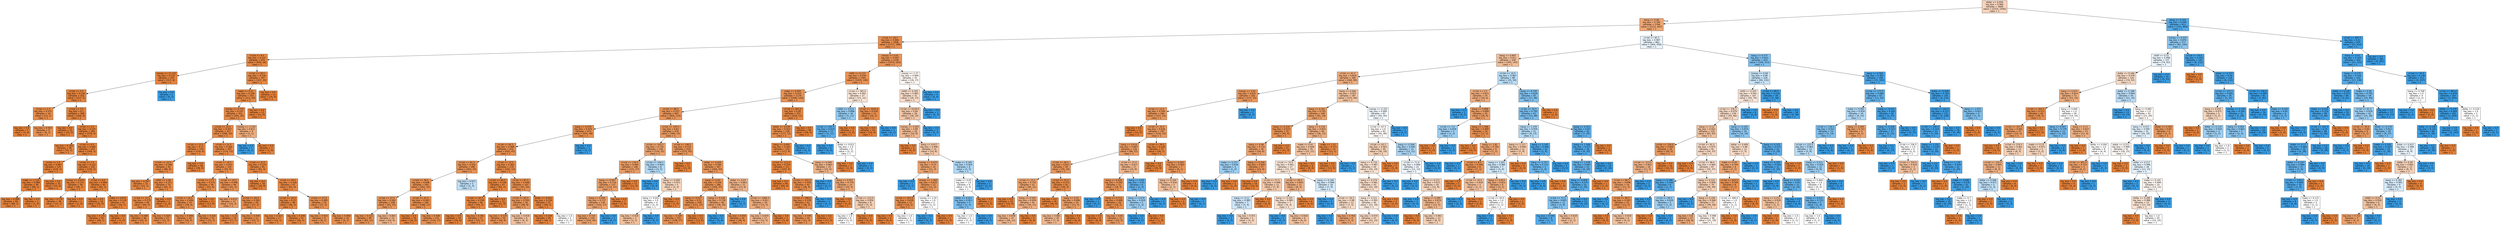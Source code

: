 digraph Tree {
node [shape=box, style="filled", color="black", fontname="helvetica"] ;
edge [fontname="helvetica"] ;
0 [label="dollar <= 0.056\nlog_loss = 0.968\nsamples = 3680\nvalue = [2224, 1456]\nclass = 1", fillcolor="#f6d3bb"] ;
1 [label="bang <= 0.08\nlog_loss = 0.784\nsamples = 2768\nvalue = [2121, 647]\nclass = 1", fillcolor="#eda775"] ;
0 -> 1 [labeldistance=2.5, labelangle=45, headlabel="True"] ;
2 [label="crl.tot <= 29.5\nlog_loss = 0.466\nsamples = 1906\nvalue = [1717, 189]\nclass = 1", fillcolor="#e88f4f"] ;
1 -> 2 ;
3 [label="crl.tot <= 9.5\nlog_loss = 0.237\nsamples = 670\nvalue = [644, 26]\nclass = 1", fillcolor="#e68641"] ;
2 -> 3 ;
4 [label="money <= 11.125\nlog_loss = 0.133\nsamples = 323\nvalue = [317, 6]\nclass = 1", fillcolor="#e5833d"] ;
3 -> 4 ;
5 [label="crl.tot <= 2.5\nlog_loss = 0.116\nsamples = 322\nvalue = [317, 5]\nclass = 1", fillcolor="#e5833c"] ;
4 -> 5 ;
6 [label="crl.tot <= 1.5\nlog_loss = 0.371\nsamples = 14\nvalue = [13, 1]\nclass = 1", fillcolor="#e78b48"] ;
5 -> 6 ;
7 [label="log_loss = 0.0\nsamples = 5\nvalue = [5, 0]\nclass = 1", fillcolor="#e58139"] ;
6 -> 7 ;
8 [label="log_loss = 0.503\nsamples = 9\nvalue = [8, 1]\nclass = 1", fillcolor="#e89152"] ;
6 -> 8 ;
9 [label="crl.tot <= 3.5\nlog_loss = 0.1\nsamples = 308\nvalue = [304, 4]\nclass = 1", fillcolor="#e5833c"] ;
5 -> 9 ;
10 [label="log_loss = 0.0\nsamples = 25\nvalue = [25, 0]\nclass = 1", fillcolor="#e58139"] ;
9 -> 10 ;
11 [label="crl.tot <= 4.5\nlog_loss = 0.107\nsamples = 283\nvalue = [279, 4]\nclass = 1", fillcolor="#e5833c"] ;
9 -> 11 ;
12 [label="log_loss = 0.183\nsamples = 36\nvalue = [35, 1]\nclass = 1", fillcolor="#e6853f"] ;
11 -> 12 ;
13 [label="crl.tot <= 6.5\nlog_loss = 0.095\nsamples = 247\nvalue = [244, 3]\nclass = 1", fillcolor="#e5833b"] ;
11 -> 13 ;
14 [label="crl.tot <= 5.5\nlog_loss = 0.067\nsamples = 125\nvalue = [124, 1]\nclass = 1", fillcolor="#e5823b"] ;
13 -> 14 ;
15 [label="make <= 1.135\nlog_loss = 0.088\nsamples = 90\nvalue = [89, 1]\nclass = 1", fillcolor="#e5823b"] ;
14 -> 15 ;
16 [label="log_loss = 0.089\nsamples = 89\nvalue = [88, 1]\nclass = 1", fillcolor="#e5823b"] ;
15 -> 16 ;
17 [label="log_loss = 0.0\nsamples = 1\nvalue = [1, 0]\nclass = 1", fillcolor="#e58139"] ;
15 -> 17 ;
18 [label="log_loss = 0.0\nsamples = 35\nvalue = [35, 0]\nclass = 1", fillcolor="#e58139"] ;
14 -> 18 ;
19 [label="crl.tot <= 7.5\nlog_loss = 0.121\nsamples = 122\nvalue = [120, 2]\nclass = 1", fillcolor="#e5833c"] ;
13 -> 19 ;
20 [label="money <= 4.875\nlog_loss = 0.172\nsamples = 39\nvalue = [38, 1]\nclass = 1", fillcolor="#e6843e"] ;
19 -> 20 ;
21 [label="log_loss = 0.176\nsamples = 38\nvalue = [37, 1]\nclass = 1", fillcolor="#e6843e"] ;
20 -> 21 ;
22 [label="log_loss = 0.0\nsamples = 1\nvalue = [1, 0]\nclass = 1", fillcolor="#e58139"] ;
20 -> 22 ;
23 [label="crl.tot <= 8.5\nlog_loss = 0.094\nsamples = 83\nvalue = [82, 1]\nclass = 1", fillcolor="#e5833b"] ;
19 -> 23 ;
24 [label="log_loss = 0.0\nsamples = 32\nvalue = [32, 0]\nclass = 1", fillcolor="#e58139"] ;
23 -> 24 ;
25 [label="make <= 0.875\nlog_loss = 0.139\nsamples = 51\nvalue = [50, 1]\nclass = 1", fillcolor="#e6843d"] ;
23 -> 25 ;
26 [label="log_loss = 0.141\nsamples = 50\nvalue = [49, 1]\nclass = 1", fillcolor="#e6843d"] ;
25 -> 26 ;
27 [label="log_loss = 0.0\nsamples = 1\nvalue = [1, 0]\nclass = 1", fillcolor="#e58139"] ;
25 -> 27 ;
28 [label="log_loss = 0.0\nsamples = 1\nvalue = [0, 1]\nclass = 1", fillcolor="#399de5"] ;
4 -> 28 ;
29 [label="crl.tot <= 28.5\nlog_loss = 0.318\nsamples = 347\nvalue = [327, 20]\nclass = 1", fillcolor="#e78945"] ;
3 -> 29 ;
30 [label="make <= 0.21\nlog_loss = 0.328\nsamples = 333\nvalue = [313, 20]\nclass = 1", fillcolor="#e78946"] ;
29 -> 30 ;
31 [label="money <= 0.735\nlog_loss = 0.337\nsamples = 321\nvalue = [301, 20]\nclass = 1", fillcolor="#e78946"] ;
30 -> 31 ;
32 [label="crl.tot <= 15.5\nlog_loss = 0.327\nsamples = 317\nvalue = [298, 19]\nclass = 1", fillcolor="#e78946"] ;
31 -> 32 ;
33 [label="crl.tot <= 13.5\nlog_loss = 0.27\nsamples = 130\nvalue = [124, 6]\nclass = 1", fillcolor="#e68743"] ;
32 -> 33 ;
34 [label="crl.tot <= 10.5\nlog_loss = 0.348\nsamples = 92\nvalue = [86, 6]\nclass = 1", fillcolor="#e78a47"] ;
33 -> 34 ;
35 [label="log_loss = 0.267\nsamples = 22\nvalue = [21, 1]\nclass = 1", fillcolor="#e68742"] ;
34 -> 35 ;
36 [label="n000 <= 1.06\nlog_loss = 0.371\nsamples = 70\nvalue = [65, 5]\nclass = 1", fillcolor="#e78b48"] ;
34 -> 36 ;
37 [label="crl.tot <= 12.5\nlog_loss = 0.375\nsamples = 69\nvalue = [64, 5]\nclass = 1", fillcolor="#e78b48"] ;
36 -> 37 ;
38 [label="log_loss = 0.348\nsamples = 46\nvalue = [43, 3]\nclass = 1", fillcolor="#e78a47"] ;
37 -> 38 ;
39 [label="log_loss = 0.426\nsamples = 23\nvalue = [21, 2]\nclass = 1", fillcolor="#e78d4c"] ;
37 -> 39 ;
40 [label="log_loss = 0.0\nsamples = 1\nvalue = [1, 0]\nclass = 1", fillcolor="#e58139"] ;
36 -> 40 ;
41 [label="log_loss = 0.0\nsamples = 38\nvalue = [38, 0]\nclass = 1", fillcolor="#e58139"] ;
33 -> 41 ;
42 [label="crl.tot <= 21.5\nlog_loss = 0.364\nsamples = 187\nvalue = [174, 13]\nclass = 1", fillcolor="#e78a48"] ;
32 -> 42 ;
43 [label="crl.tot <= 18.5\nlog_loss = 0.431\nsamples = 102\nvalue = [93, 9]\nclass = 1", fillcolor="#e88d4c"] ;
42 -> 43 ;
44 [label="crl.tot <= 17.5\nlog_loss = 0.371\nsamples = 56\nvalue = [52, 4]\nclass = 1", fillcolor="#e78b48"] ;
43 -> 44 ;
45 [label="crl.tot <= 16.5\nlog_loss = 0.446\nsamples = 43\nvalue = [39, 4]\nclass = 1", fillcolor="#e88e4d"] ;
44 -> 45 ;
46 [label="log_loss = 0.469\nsamples = 20\nvalue = [18, 2]\nclass = 1", fillcolor="#e88f4f"] ;
45 -> 46 ;
47 [label="log_loss = 0.426\nsamples = 23\nvalue = [21, 2]\nclass = 1", fillcolor="#e78d4c"] ;
45 -> 47 ;
48 [label="log_loss = 0.0\nsamples = 13\nvalue = [13, 0]\nclass = 1", fillcolor="#e58139"] ;
44 -> 48 ;
49 [label="crl.tot <= 19.5\nlog_loss = 0.496\nsamples = 46\nvalue = [41, 5]\nclass = 1", fillcolor="#e89051"] ;
43 -> 49 ;
50 [label="log_loss = 0.672\nsamples = 17\nvalue = [14, 3]\nclass = 1", fillcolor="#eb9c63"] ;
49 -> 50 ;
51 [label="crl.tot <= 20.5\nlog_loss = 0.362\nsamples = 29\nvalue = [27, 2]\nclass = 1", fillcolor="#e78a48"] ;
49 -> 51 ;
52 [label="log_loss = 0.31\nsamples = 18\nvalue = [17, 1]\nclass = 1", fillcolor="#e78845"] ;
51 -> 52 ;
53 [label="log_loss = 0.439\nsamples = 11\nvalue = [10, 1]\nclass = 1", fillcolor="#e88e4d"] ;
51 -> 53 ;
54 [label="crl.tot <= 23.5\nlog_loss = 0.274\nsamples = 85\nvalue = [81, 4]\nclass = 1", fillcolor="#e68743"] ;
42 -> 54 ;
55 [label="log_loss = 0.0\nsamples = 18\nvalue = [18, 0]\nclass = 1", fillcolor="#e58139"] ;
54 -> 55 ;
56 [label="crl.tot <= 26.5\nlog_loss = 0.326\nsamples = 67\nvalue = [63, 4]\nclass = 1", fillcolor="#e78946"] ;
54 -> 56 ;
57 [label="crl.tot <= 24.5\nlog_loss = 0.25\nsamples = 48\nvalue = [46, 2]\nclass = 1", fillcolor="#e68642"] ;
56 -> 57 ;
58 [label="log_loss = 0.323\nsamples = 17\nvalue = [16, 1]\nclass = 1", fillcolor="#e78945"] ;
57 -> 58 ;
59 [label="log_loss = 0.206\nsamples = 31\nvalue = [30, 1]\nclass = 1", fillcolor="#e68540"] ;
57 -> 59 ;
60 [label="crl.tot <= 27.5\nlog_loss = 0.485\nsamples = 19\nvalue = [17, 2]\nclass = 1", fillcolor="#e89050"] ;
56 -> 60 ;
61 [label="log_loss = 0.503\nsamples = 9\nvalue = [8, 1]\nclass = 1", fillcolor="#e89152"] ;
60 -> 61 ;
62 [label="log_loss = 0.469\nsamples = 10\nvalue = [9, 1]\nclass = 1", fillcolor="#e88f4f"] ;
60 -> 62 ;
63 [label="money <= 1.535\nlog_loss = 0.811\nsamples = 4\nvalue = [3, 1]\nclass = 1", fillcolor="#eeab7b"] ;
31 -> 63 ;
64 [label="log_loss = 0.0\nsamples = 1\nvalue = [0, 1]\nclass = 1", fillcolor="#399de5"] ;
63 -> 64 ;
65 [label="log_loss = 0.0\nsamples = 3\nvalue = [3, 0]\nclass = 1", fillcolor="#e58139"] ;
63 -> 65 ;
66 [label="log_loss = 0.0\nsamples = 12\nvalue = [12, 0]\nclass = 1", fillcolor="#e58139"] ;
30 -> 66 ;
67 [label="log_loss = 0.0\nsamples = 14\nvalue = [14, 0]\nclass = 1", fillcolor="#e58139"] ;
29 -> 67 ;
68 [label="money <= 0.01\nlog_loss = 0.563\nsamples = 1236\nvalue = [1073, 163]\nclass = 1", fillcolor="#e99457"] ;
2 -> 68 ;
69 [label="n000 <= 0.115\nlog_loss = 0.534\nsamples = 1201\nvalue = [1055, 146]\nclass = 1", fillcolor="#e99254"] ;
68 -> 69 ;
70 [label="make <= 0.005\nlog_loss = 0.512\nsamples = 1174\nvalue = [1040, 134]\nclass = 1", fillcolor="#e89153"] ;
69 -> 70 ;
71 [label="crl.tot <= 98.5\nlog_loss = 0.557\nsamples = 947\nvalue = [824, 123]\nclass = 1", fillcolor="#e99457"] ;
70 -> 71 ;
72 [label="bang <= 0.076\nlog_loss = 0.474\nsamples = 473\nvalue = [425, 48]\nclass = 1", fillcolor="#e88f4f"] ;
71 -> 72 ;
73 [label="crl.tot <= 62.5\nlog_loss = 0.468\nsamples = 472\nvalue = [425, 47]\nclass = 1", fillcolor="#e88f4f"] ;
72 -> 73 ;
74 [label="crl.tot <= 61.5\nlog_loss = 0.522\nsamples = 298\nvalue = [263, 35]\nclass = 1", fillcolor="#e89253"] ;
73 -> 74 ;
75 [label="crl.tot <= 38.5\nlog_loss = 0.498\nsamples = 293\nvalue = [261, 32]\nclass = 1", fillcolor="#e89051"] ;
74 -> 75 ;
76 [label="crl.tot <= 37.5\nlog_loss = 0.581\nsamples = 108\nvalue = [93, 15]\nclass = 1", fillcolor="#e99559"] ;
75 -> 76 ;
77 [label="log_loss = 0.521\nsamples = 94\nvalue = [83, 11]\nclass = 1", fillcolor="#e89253"] ;
76 -> 77 ;
78 [label="log_loss = 0.863\nsamples = 14\nvalue = [10, 4]\nclass = 1", fillcolor="#efb388"] ;
76 -> 78 ;
79 [label="crl.tot <= 41.5\nlog_loss = 0.443\nsamples = 185\nvalue = [168, 17]\nclass = 1", fillcolor="#e88e4d"] ;
75 -> 79 ;
80 [label="log_loss = 0.0\nsamples = 34\nvalue = [34, 0]\nclass = 1", fillcolor="#e58139"] ;
79 -> 80 ;
81 [label="log_loss = 0.508\nsamples = 151\nvalue = [134, 17]\nclass = 1", fillcolor="#e89152"] ;
79 -> 81 ;
82 [label="log_loss = 0.971\nsamples = 5\nvalue = [2, 3]\nclass = 1", fillcolor="#bddef6"] ;
74 -> 82 ;
83 [label="crl.tot <= 73.5\nlog_loss = 0.362\nsamples = 174\nvalue = [162, 12]\nclass = 1", fillcolor="#e78a48"] ;
73 -> 83 ;
84 [label="crl.tot <= 69.5\nlog_loss = 0.194\nsamples = 67\nvalue = [65, 2]\nclass = 1", fillcolor="#e6853f"] ;
83 -> 84 ;
85 [label="crl.tot <= 65.5\nlog_loss = 0.258\nsamples = 46\nvalue = [44, 2]\nclass = 1", fillcolor="#e68742"] ;
84 -> 85 ;
86 [label="log_loss = 0.0\nsamples = 19\nvalue = [19, 0]\nclass = 1", fillcolor="#e58139"] ;
85 -> 86 ;
87 [label="log_loss = 0.381\nsamples = 27\nvalue = [25, 2]\nclass = 1", fillcolor="#e78b49"] ;
85 -> 87 ;
88 [label="log_loss = 0.0\nsamples = 21\nvalue = [21, 0]\nclass = 1", fillcolor="#e58139"] ;
84 -> 88 ;
89 [label="crl.tot <= 87.5\nlog_loss = 0.448\nsamples = 107\nvalue = [97, 10]\nclass = 1", fillcolor="#e88e4d"] ;
83 -> 89 ;
90 [label="crl.tot <= 85.5\nlog_loss = 0.592\nsamples = 56\nvalue = [48, 8]\nclass = 1", fillcolor="#e9965a"] ;
89 -> 90 ;
91 [label="log_loss = 0.529\nsamples = 50\nvalue = [44, 6]\nclass = 1", fillcolor="#e99254"] ;
90 -> 91 ;
92 [label="log_loss = 0.918\nsamples = 6\nvalue = [4, 2]\nclass = 1", fillcolor="#f2c09c"] ;
90 -> 92 ;
93 [label="dollar <= 0.043\nlog_loss = 0.239\nsamples = 51\nvalue = [49, 2]\nclass = 1", fillcolor="#e68641"] ;
89 -> 93 ;
94 [label="log_loss = 0.144\nsamples = 49\nvalue = [48, 1]\nclass = 1", fillcolor="#e6843d"] ;
93 -> 94 ;
95 [label="log_loss = 1.0\nsamples = 2\nvalue = [1, 1]\nclass = 1", fillcolor="#ffffff"] ;
93 -> 95 ;
96 [label="log_loss = 0.0\nsamples = 1\nvalue = [0, 1]\nclass = 1", fillcolor="#399de5"] ;
72 -> 96 ;
97 [label="crl.tot <= 145.5\nlog_loss = 0.63\nsamples = 474\nvalue = [399, 75]\nclass = 1", fillcolor="#ea995e"] ;
71 -> 97 ;
98 [label="crl.tot <= 143.5\nlog_loss = 0.732\nsamples = 156\nvalue = [124, 32]\nclass = 1", fillcolor="#eca26c"] ;
97 -> 98 ;
99 [label="crl.tot <= 139.5\nlog_loss = 0.685\nsamples = 148\nvalue = [121, 27]\nclass = 1", fillcolor="#eb9d65"] ;
98 -> 99 ;
100 [label="bang <= 0.047\nlog_loss = 0.716\nsamples = 137\nvalue = [110, 27]\nclass = 1", fillcolor="#eba06a"] ;
99 -> 100 ;
101 [label="bang <= 0.046\nlog_loss = 0.737\nsamples = 130\nvalue = [103, 27]\nclass = 1", fillcolor="#eca26d"] ;
100 -> 101 ;
102 [label="log_loss = 0.725\nsamples = 129\nvalue = [103, 26]\nclass = 1", fillcolor="#eca16b"] ;
101 -> 102 ;
103 [label="log_loss = 0.0\nsamples = 1\nvalue = [0, 1]\nclass = 1", fillcolor="#399de5"] ;
101 -> 103 ;
104 [label="log_loss = 0.0\nsamples = 7\nvalue = [7, 0]\nclass = 1", fillcolor="#e58139"] ;
100 -> 104 ;
105 [label="log_loss = 0.0\nsamples = 11\nvalue = [11, 0]\nclass = 1", fillcolor="#e58139"] ;
99 -> 105 ;
106 [label="crl.tot <= 144.5\nlog_loss = 0.954\nsamples = 8\nvalue = [3, 5]\nclass = 1", fillcolor="#b0d8f5"] ;
98 -> 106 ;
107 [label="log_loss = 0.0\nsamples = 3\nvalue = [0, 3]\nclass = 1", fillcolor="#399de5"] ;
106 -> 107 ;
108 [label="bang <= 0.049\nlog_loss = 0.971\nsamples = 5\nvalue = [3, 2]\nclass = 1", fillcolor="#f6d5bd"] ;
106 -> 108 ;
109 [label="bang <= 0.022\nlog_loss = 1.0\nsamples = 4\nvalue = [2, 2]\nclass = 1", fillcolor="#ffffff"] ;
108 -> 109 ;
110 [label="log_loss = 0.918\nsamples = 3\nvalue = [2, 1]\nclass = 1", fillcolor="#f2c09c"] ;
109 -> 110 ;
111 [label="log_loss = 0.0\nsamples = 1\nvalue = [0, 1]\nclass = 1", fillcolor="#399de5"] ;
109 -> 111 ;
112 [label="log_loss = 0.0\nsamples = 1\nvalue = [1, 0]\nclass = 1", fillcolor="#e58139"] ;
108 -> 112 ;
113 [label="crl.tot <= 149.5\nlog_loss = 0.572\nsamples = 318\nvalue = [275, 43]\nclass = 1", fillcolor="#e99558"] ;
97 -> 113 ;
114 [label="log_loss = 0.0\nsamples = 11\nvalue = [11, 0]\nclass = 1", fillcolor="#e58139"] ;
113 -> 114 ;
115 [label="dollar <= 0.028\nlog_loss = 0.584\nsamples = 307\nvalue = [264, 43]\nclass = 1", fillcolor="#e99659"] ;
113 -> 115 ;
116 [label="bang <= 0.03\nlog_loss = 0.556\nsamples = 286\nvalue = [249, 37]\nclass = 1", fillcolor="#e99456"] ;
115 -> 116 ;
117 [label="bang <= 0.017\nlog_loss = 0.51\nsamples = 238\nvalue = [211, 27]\nclass = 1", fillcolor="#e89152"] ;
116 -> 117 ;
118 [label="log_loss = 0.529\nsamples = 225\nvalue = [198, 27]\nclass = 1", fillcolor="#e99254"] ;
117 -> 118 ;
119 [label="log_loss = 0.0\nsamples = 13\nvalue = [13, 0]\nclass = 1", fillcolor="#e58139"] ;
117 -> 119 ;
120 [label="bang <= 0.038\nlog_loss = 0.738\nsamples = 48\nvalue = [38, 10]\nclass = 1", fillcolor="#eca26d"] ;
116 -> 120 ;
121 [label="log_loss = 0.0\nsamples = 6\nvalue = [0, 6]\nclass = 1", fillcolor="#399de5"] ;
120 -> 121 ;
122 [label="log_loss = 0.454\nsamples = 42\nvalue = [38, 4]\nclass = 1", fillcolor="#e88e4e"] ;
120 -> 122 ;
123 [label="dollar <= 0.03\nlog_loss = 0.863\nsamples = 21\nvalue = [15, 6]\nclass = 1", fillcolor="#efb388"] ;
115 -> 123 ;
124 [label="log_loss = 0.0\nsamples = 1\nvalue = [0, 1]\nclass = 1", fillcolor="#399de5"] ;
123 -> 124 ;
125 [label="crl.tot <= 1066.5\nlog_loss = 0.811\nsamples = 20\nvalue = [15, 5]\nclass = 1", fillcolor="#eeab7b"] ;
123 -> 125 ;
126 [label="log_loss = 0.874\nsamples = 17\nvalue = [12, 5]\nclass = 1", fillcolor="#f0b58b"] ;
125 -> 126 ;
127 [label="log_loss = 0.0\nsamples = 3\nvalue = [3, 0]\nclass = 1", fillcolor="#e58139"] ;
125 -> 127 ;
128 [label="crl.tot <= 261.0\nlog_loss = 0.28\nsamples = 227\nvalue = [216, 11]\nclass = 1", fillcolor="#e68743"] ;
70 -> 128 ;
129 [label="dollar <= 0.039\nlog_loss = 0.423\nsamples = 128\nvalue = [117, 11]\nclass = 1", fillcolor="#e78d4c"] ;
128 -> 129 ;
130 [label="bang <= 0.045\nlog_loss = 0.343\nsamples = 125\nvalue = [117, 8]\nclass = 1", fillcolor="#e78a47"] ;
129 -> 130 ;
131 [label="crl.tot <= 112.5\nlog_loss = 0.224\nsamples = 111\nvalue = [107, 4]\nclass = 1", fillcolor="#e68640"] ;
130 -> 131 ;
132 [label="log_loss = 0.0\nsamples = 69\nvalue = [69, 0]\nclass = 1", fillcolor="#e58139"] ;
131 -> 132 ;
133 [label="crl.tot <= 252.5\nlog_loss = 0.454\nsamples = 42\nvalue = [38, 4]\nclass = 1", fillcolor="#e88e4e"] ;
131 -> 133 ;
134 [label="crl.tot <= 188.0\nlog_loss = 0.378\nsamples = 41\nvalue = [38, 3]\nclass = 1", fillcolor="#e78b49"] ;
133 -> 134 ;
135 [label="log_loss = 0.544\nsamples = 24\nvalue = [21, 3]\nclass = 1", fillcolor="#e99355"] ;
134 -> 135 ;
136 [label="log_loss = 0.0\nsamples = 17\nvalue = [17, 0]\nclass = 1", fillcolor="#e58139"] ;
134 -> 136 ;
137 [label="log_loss = 0.0\nsamples = 1\nvalue = [0, 1]\nclass = 1", fillcolor="#399de5"] ;
133 -> 137 ;
138 [label="bang <= 0.046\nlog_loss = 0.863\nsamples = 14\nvalue = [10, 4]\nclass = 1", fillcolor="#efb388"] ;
130 -> 138 ;
139 [label="log_loss = 0.0\nsamples = 1\nvalue = [0, 1]\nclass = 1", fillcolor="#399de5"] ;
138 -> 139 ;
140 [label="bang <= 0.057\nlog_loss = 0.779\nsamples = 13\nvalue = [10, 3]\nclass = 1", fillcolor="#eda774"] ;
138 -> 140 ;
141 [label="log_loss = 0.0\nsamples = 5\nvalue = [5, 0]\nclass = 1", fillcolor="#e58139"] ;
140 -> 141 ;
142 [label="crl.tot <= 113.0\nlog_loss = 0.954\nsamples = 8\nvalue = [5, 3]\nclass = 1", fillcolor="#f5cdb0"] ;
140 -> 142 ;
143 [label="log_loss = 1.0\nsamples = 6\nvalue = [3, 3]\nclass = 1", fillcolor="#ffffff"] ;
142 -> 143 ;
144 [label="log_loss = 0.0\nsamples = 2\nvalue = [2, 0]\nclass = 1", fillcolor="#e58139"] ;
142 -> 144 ;
145 [label="log_loss = 0.0\nsamples = 3\nvalue = [0, 3]\nclass = 1", fillcolor="#399de5"] ;
129 -> 145 ;
146 [label="log_loss = 0.0\nsamples = 99\nvalue = [99, 0]\nclass = 1", fillcolor="#e58139"] ;
128 -> 146 ;
147 [label="crl.tot <= 365.0\nlog_loss = 0.991\nsamples = 27\nvalue = [15, 12]\nclass = 1", fillcolor="#fae6d7"] ;
69 -> 147 ;
148 [label="n000 <= 0.615\nlog_loss = 0.896\nsamples = 16\nvalue = [5, 11]\nclass = 1", fillcolor="#93caf1"] ;
147 -> 148 ;
149 [label="crl.tot <= 205.5\nlog_loss = 0.619\nsamples = 13\nvalue = [2, 11]\nclass = 1", fillcolor="#5dafea"] ;
148 -> 149 ;
150 [label="log_loss = 0.0\nsamples = 9\nvalue = [0, 9]\nclass = 1", fillcolor="#399de5"] ;
149 -> 150 ;
151 [label="dollar <= 0.011\nlog_loss = 1.0\nsamples = 4\nvalue = [2, 2]\nclass = 1", fillcolor="#ffffff"] ;
149 -> 151 ;
152 [label="log_loss = 0.0\nsamples = 2\nvalue = [2, 0]\nclass = 1", fillcolor="#e58139"] ;
151 -> 152 ;
153 [label="log_loss = 0.0\nsamples = 2\nvalue = [0, 2]\nclass = 1", fillcolor="#399de5"] ;
151 -> 153 ;
154 [label="log_loss = 0.0\nsamples = 3\nvalue = [3, 0]\nclass = 1", fillcolor="#e58139"] ;
148 -> 154 ;
155 [label="crl.tot <= 2029.0\nlog_loss = 0.439\nsamples = 11\nvalue = [10, 1]\nclass = 1", fillcolor="#e88e4d"] ;
147 -> 155 ;
156 [label="log_loss = 0.0\nsamples = 10\nvalue = [10, 0]\nclass = 1", fillcolor="#e58139"] ;
155 -> 156 ;
157 [label="log_loss = 0.0\nsamples = 1\nvalue = [0, 1]\nclass = 1", fillcolor="#399de5"] ;
155 -> 157 ;
158 [label="money <= 1.77\nlog_loss = 0.999\nsamples = 35\nvalue = [18, 17]\nclass = 1", fillcolor="#fef8f4"] ;
68 -> 158 ;
159 [label="n000 <= 0.305\nlog_loss = 0.981\nsamples = 31\nvalue = [18, 13]\nclass = 1", fillcolor="#f8dcc8"] ;
158 -> 159 ;
160 [label="crl.tot <= 6128.0\nlog_loss = 0.94\nsamples = 28\nvalue = [18, 10]\nclass = 1", fillcolor="#f3c7a7"] ;
159 -> 160 ;
161 [label="money <= 0.065\nlog_loss = 0.89\nsamples = 26\nvalue = [18, 8]\nclass = 1", fillcolor="#f1b991"] ;
160 -> 161 ;
162 [label="log_loss = 0.0\nsamples = 4\nvalue = [4, 0]\nclass = 1", fillcolor="#e58139"] ;
161 -> 162 ;
163 [label="bang <= 0.017\nlog_loss = 0.946\nsamples = 22\nvalue = [14, 8]\nclass = 1", fillcolor="#f4c9aa"] ;
161 -> 163 ;
164 [label="money <= 0.075\nlog_loss = 0.75\nsamples = 14\nvalue = [11, 3]\nclass = 1", fillcolor="#eca36f"] ;
163 -> 164 ;
165 [label="log_loss = 0.0\nsamples = 1\nvalue = [0, 1]\nclass = 1", fillcolor="#399de5"] ;
164 -> 165 ;
166 [label="money <= 1.365\nlog_loss = 0.619\nsamples = 13\nvalue = [11, 2]\nclass = 1", fillcolor="#ea985d"] ;
164 -> 166 ;
167 [label="crl.tot <= 933.0\nlog_loss = 0.439\nsamples = 11\nvalue = [10, 1]\nclass = 1", fillcolor="#e88e4d"] ;
166 -> 167 ;
168 [label="log_loss = 0.0\nsamples = 9\nvalue = [9, 0]\nclass = 1", fillcolor="#e58139"] ;
167 -> 168 ;
169 [label="log_loss = 1.0\nsamples = 2\nvalue = [1, 1]\nclass = 1", fillcolor="#ffffff"] ;
167 -> 169 ;
170 [label="money <= 1.54\nlog_loss = 1.0\nsamples = 2\nvalue = [1, 1]\nclass = 1", fillcolor="#ffffff"] ;
166 -> 170 ;
171 [label="log_loss = 0.0\nsamples = 1\nvalue = [0, 1]\nclass = 1", fillcolor="#399de5"] ;
170 -> 171 ;
172 [label="log_loss = 0.0\nsamples = 1\nvalue = [1, 0]\nclass = 1", fillcolor="#e58139"] ;
170 -> 172 ;
173 [label="make <= 0.185\nlog_loss = 0.954\nsamples = 8\nvalue = [3, 5]\nclass = 1", fillcolor="#b0d8f5"] ;
163 -> 173 ;
174 [label="make <= 0.05\nlog_loss = 1.0\nsamples = 6\nvalue = [3, 3]\nclass = 1", fillcolor="#ffffff"] ;
173 -> 174 ;
175 [label="dollar <= 0.011\nlog_loss = 0.811\nsamples = 4\nvalue = [1, 3]\nclass = 1", fillcolor="#7bbeee"] ;
174 -> 175 ;
176 [label="log_loss = 1.0\nsamples = 2\nvalue = [1, 1]\nclass = 1", fillcolor="#ffffff"] ;
175 -> 176 ;
177 [label="log_loss = 0.0\nsamples = 2\nvalue = [0, 2]\nclass = 1", fillcolor="#399de5"] ;
175 -> 177 ;
178 [label="log_loss = 0.0\nsamples = 2\nvalue = [2, 0]\nclass = 1", fillcolor="#e58139"] ;
174 -> 178 ;
179 [label="log_loss = 0.0\nsamples = 2\nvalue = [0, 2]\nclass = 1", fillcolor="#399de5"] ;
173 -> 179 ;
180 [label="log_loss = 0.0\nsamples = 2\nvalue = [0, 2]\nclass = 1", fillcolor="#399de5"] ;
160 -> 180 ;
181 [label="log_loss = 0.0\nsamples = 3\nvalue = [0, 3]\nclass = 1", fillcolor="#399de5"] ;
159 -> 181 ;
182 [label="log_loss = 0.0\nsamples = 4\nvalue = [0, 4]\nclass = 1", fillcolor="#399de5"] ;
158 -> 182 ;
183 [label="crl.tot <= 85.5\nlog_loss = 0.997\nsamples = 862\nvalue = [404, 458]\nclass = 1", fillcolor="#e8f3fc"] ;
1 -> 183 ;
184 [label="bang <= 0.805\nlog_loss = 0.911\nsamples = 438\nvalue = [295, 143]\nclass = 1", fillcolor="#f2be99"] ;
183 -> 184 ;
185 [label="crl.tot <= 41.5\nlog_loss = 0.819\nsamples = 349\nvalue = [260, 89]\nclass = 1", fillcolor="#eeac7d"] ;
184 -> 185 ;
186 [label="money <= 3.91\nlog_loss = 0.621\nsamples = 162\nvalue = [137, 25]\nclass = 1", fillcolor="#ea985d"] ;
185 -> 186 ;
187 [label="crl.tot <= 12.5\nlog_loss = 0.594\nsamples = 160\nvalue = [137, 23]\nclass = 1", fillcolor="#e9965a"] ;
186 -> 187 ;
188 [label="log_loss = 0.0\nsamples = 13\nvalue = [13, 0]\nclass = 1", fillcolor="#e58139"] ;
187 -> 188 ;
189 [label="crl.tot <= 35.5\nlog_loss = 0.626\nsamples = 147\nvalue = [124, 23]\nclass = 1", fillcolor="#ea985e"] ;
187 -> 189 ;
190 [label="bang <= 0.614\nlog_loss = 0.687\nsamples = 120\nvalue = [98, 22]\nclass = 1", fillcolor="#eb9d65"] ;
189 -> 190 ;
191 [label="crl.tot <= 26.5\nlog_loss = 0.611\nsamples = 93\nvalue = [79, 14]\nclass = 1", fillcolor="#ea975c"] ;
190 -> 191 ;
192 [label="crl.tot <= 15.5\nlog_loss = 0.752\nsamples = 51\nvalue = [40, 11]\nclass = 1", fillcolor="#eca46f"] ;
191 -> 192 ;
193 [label="log_loss = 0.0\nsamples = 10\nvalue = [10, 0]\nclass = 1", fillcolor="#e58139"] ;
192 -> 193 ;
194 [label="bang <= 0.549\nlog_loss = 0.839\nsamples = 41\nvalue = [30, 11]\nclass = 1", fillcolor="#efaf82"] ;
192 -> 194 ;
195 [label="log_loss = 0.878\nsamples = 37\nvalue = [26, 11]\nclass = 1", fillcolor="#f0b68d"] ;
194 -> 195 ;
196 [label="log_loss = 0.0\nsamples = 4\nvalue = [4, 0]\nclass = 1", fillcolor="#e58139"] ;
194 -> 196 ;
197 [label="crl.tot <= 31.5\nlog_loss = 0.371\nsamples = 42\nvalue = [39, 3]\nclass = 1", fillcolor="#e78b48"] ;
191 -> 197 ;
198 [label="log_loss = 0.0\nsamples = 26\nvalue = [26, 0]\nclass = 1", fillcolor="#e58139"] ;
197 -> 198 ;
199 [label="bang <= 0.32\nlog_loss = 0.696\nsamples = 16\nvalue = [13, 3]\nclass = 1", fillcolor="#eb9e67"] ;
197 -> 199 ;
200 [label="log_loss = 0.881\nsamples = 10\nvalue = [7, 3]\nclass = 1", fillcolor="#f0b78e"] ;
199 -> 200 ;
201 [label="log_loss = 0.0\nsamples = 6\nvalue = [6, 0]\nclass = 1", fillcolor="#e58139"] ;
199 -> 201 ;
202 [label="crl.tot <= 27.0\nlog_loss = 0.877\nsamples = 27\nvalue = [19, 8]\nclass = 1", fillcolor="#f0b68c"] ;
190 -> 202 ;
203 [label="bang <= 0.618\nlog_loss = 0.592\nsamples = 21\nvalue = [18, 3]\nclass = 1", fillcolor="#e9965a"] ;
202 -> 203 ;
204 [label="log_loss = 0.0\nsamples = 1\nvalue = [0, 1]\nclass = 1", fillcolor="#399de5"] ;
203 -> 204 ;
205 [label="bang <= 0.712\nlog_loss = 0.469\nsamples = 20\nvalue = [18, 2]\nclass = 1", fillcolor="#e88f4f"] ;
203 -> 205 ;
206 [label="log_loss = 0.0\nsamples = 8\nvalue = [8, 0]\nclass = 1", fillcolor="#e58139"] ;
205 -> 206 ;
207 [label="log_loss = 0.65\nsamples = 12\nvalue = [10, 2]\nclass = 1", fillcolor="#ea9a61"] ;
205 -> 207 ;
208 [label="bang <= 0.69\nlog_loss = 0.65\nsamples = 6\nvalue = [1, 5]\nclass = 1", fillcolor="#61b1ea"] ;
202 -> 208 ;
209 [label="bang <= 0.678\nlog_loss = 0.918\nsamples = 3\nvalue = [1, 2]\nclass = 1", fillcolor="#9ccef2"] ;
208 -> 209 ;
210 [label="log_loss = 0.0\nsamples = 2\nvalue = [0, 2]\nclass = 1", fillcolor="#399de5"] ;
209 -> 210 ;
211 [label="log_loss = 0.0\nsamples = 1\nvalue = [1, 0]\nclass = 1", fillcolor="#e58139"] ;
209 -> 211 ;
212 [label="log_loss = 0.0\nsamples = 3\nvalue = [0, 3]\nclass = 1", fillcolor="#399de5"] ;
208 -> 212 ;
213 [label="crl.tot <= 39.5\nlog_loss = 0.229\nsamples = 27\nvalue = [26, 1]\nclass = 1", fillcolor="#e68641"] ;
189 -> 213 ;
214 [label="log_loss = 0.0\nsamples = 20\nvalue = [20, 0]\nclass = 1", fillcolor="#e58139"] ;
213 -> 214 ;
215 [label="bang <= 0.203\nlog_loss = 0.592\nsamples = 7\nvalue = [6, 1]\nclass = 1", fillcolor="#e9965a"] ;
213 -> 215 ;
216 [label="bang <= 0.164\nlog_loss = 0.918\nsamples = 3\nvalue = [2, 1]\nclass = 1", fillcolor="#f2c09c"] ;
215 -> 216 ;
217 [label="log_loss = 0.0\nsamples = 2\nvalue = [2, 0]\nclass = 1", fillcolor="#e58139"] ;
216 -> 217 ;
218 [label="log_loss = 0.0\nsamples = 1\nvalue = [0, 1]\nclass = 1", fillcolor="#399de5"] ;
216 -> 218 ;
219 [label="log_loss = 0.0\nsamples = 4\nvalue = [4, 0]\nclass = 1", fillcolor="#e58139"] ;
215 -> 219 ;
220 [label="log_loss = 0.0\nsamples = 2\nvalue = [0, 2]\nclass = 1", fillcolor="#399de5"] ;
186 -> 220 ;
221 [label="bang <= 0.266\nlog_loss = 0.927\nsamples = 187\nvalue = [123, 64]\nclass = 1", fillcolor="#f3c3a0"] ;
185 -> 221 ;
222 [label="bang <= 0.161\nlog_loss = 0.701\nsamples = 100\nvalue = [81, 19]\nclass = 1", fillcolor="#eb9f67"] ;
221 -> 222 ;
223 [label="bang <= 0.119\nlog_loss = 0.523\nsamples = 51\nvalue = [45, 6]\nclass = 1", fillcolor="#e89253"] ;
222 -> 223 ;
224 [label="bang <= 0.08\nlog_loss = 0.722\nsamples = 30\nvalue = [24, 6]\nclass = 1", fillcolor="#eca06a"] ;
223 -> 224 ;
225 [label="make <= 0.255\nlog_loss = 0.918\nsamples = 3\nvalue = [1, 2]\nclass = 1", fillcolor="#9ccef2"] ;
224 -> 225 ;
226 [label="log_loss = 0.0\nsamples = 2\nvalue = [0, 2]\nclass = 1", fillcolor="#399de5"] ;
225 -> 226 ;
227 [label="log_loss = 0.0\nsamples = 1\nvalue = [1, 0]\nclass = 1", fillcolor="#e58139"] ;
225 -> 227 ;
228 [label="bang <= 0.104\nlog_loss = 0.605\nsamples = 27\nvalue = [23, 4]\nclass = 1", fillcolor="#ea975b"] ;
224 -> 228 ;
229 [label="log_loss = 0.0\nsamples = 16\nvalue = [16, 0]\nclass = 1", fillcolor="#e58139"] ;
228 -> 229 ;
230 [label="crl.tot <= 71.5\nlog_loss = 0.946\nsamples = 11\nvalue = [7, 4]\nclass = 1", fillcolor="#f4c9aa"] ;
228 -> 230 ;
231 [label="bang <= 0.11\nlog_loss = 0.985\nsamples = 7\nvalue = [3, 4]\nclass = 1", fillcolor="#cee6f8"] ;
230 -> 231 ;
232 [label="log_loss = 0.0\nsamples = 2\nvalue = [0, 2]\nclass = 1", fillcolor="#399de5"] ;
231 -> 232 ;
233 [label="log_loss = 0.971\nsamples = 5\nvalue = [3, 2]\nclass = 1", fillcolor="#f6d5bd"] ;
231 -> 233 ;
234 [label="log_loss = 0.0\nsamples = 4\nvalue = [4, 0]\nclass = 1", fillcolor="#e58139"] ;
230 -> 234 ;
235 [label="log_loss = 0.0\nsamples = 21\nvalue = [21, 0]\nclass = 1", fillcolor="#e58139"] ;
223 -> 235 ;
236 [label="bang <= 0.234\nlog_loss = 0.835\nsamples = 49\nvalue = [36, 13]\nclass = 1", fillcolor="#eeae80"] ;
222 -> 236 ;
237 [label="make <= 0.41\nlog_loss = 0.928\nsamples = 35\nvalue = [23, 12]\nclass = 1", fillcolor="#f3c3a0"] ;
236 -> 237 ;
238 [label="crl.tot <= 52.0\nlog_loss = 0.991\nsamples = 27\nvalue = [15, 12]\nclass = 1", fillcolor="#fae6d7"] ;
237 -> 238 ;
239 [label="crl.tot <= 49.5\nlog_loss = 0.845\nsamples = 11\nvalue = [8, 3]\nclass = 1", fillcolor="#efb083"] ;
238 -> 239 ;
240 [label="bang <= 0.165\nlog_loss = 0.985\nsamples = 7\nvalue = [4, 3]\nclass = 1", fillcolor="#f8e0ce"] ;
239 -> 240 ;
241 [label="log_loss = 0.0\nsamples = 1\nvalue = [0, 1]\nclass = 1", fillcolor="#399de5"] ;
240 -> 241 ;
242 [label="log_loss = 0.918\nsamples = 6\nvalue = [4, 2]\nclass = 1", fillcolor="#f2c09c"] ;
240 -> 242 ;
243 [label="log_loss = 0.0\nsamples = 4\nvalue = [4, 0]\nclass = 1", fillcolor="#e58139"] ;
239 -> 243 ;
244 [label="bang <= 0.194\nlog_loss = 0.989\nsamples = 16\nvalue = [7, 9]\nclass = 1", fillcolor="#d3e9f9"] ;
238 -> 244 ;
245 [label="log_loss = 0.0\nsamples = 4\nvalue = [0, 4]\nclass = 1", fillcolor="#399de5"] ;
244 -> 245 ;
246 [label="crl.tot <= 54.5\nlog_loss = 0.98\nsamples = 12\nvalue = [7, 5]\nclass = 1", fillcolor="#f8dbc6"] ;
244 -> 246 ;
247 [label="log_loss = 0.0\nsamples = 3\nvalue = [0, 3]\nclass = 1", fillcolor="#399de5"] ;
246 -> 247 ;
248 [label="log_loss = 0.764\nsamples = 9\nvalue = [7, 2]\nclass = 1", fillcolor="#eca572"] ;
246 -> 248 ;
249 [label="log_loss = 0.0\nsamples = 8\nvalue = [8, 0]\nclass = 1", fillcolor="#e58139"] ;
237 -> 249 ;
250 [label="make <= 1.51\nlog_loss = 0.371\nsamples = 14\nvalue = [13, 1]\nclass = 1", fillcolor="#e78b48"] ;
236 -> 250 ;
251 [label="log_loss = 0.0\nsamples = 13\nvalue = [13, 0]\nclass = 1", fillcolor="#e58139"] ;
250 -> 251 ;
252 [label="log_loss = 0.0\nsamples = 1\nvalue = [0, 1]\nclass = 1", fillcolor="#399de5"] ;
250 -> 252 ;
253 [label="money <= 0.325\nlog_loss = 0.999\nsamples = 87\nvalue = [42, 45]\nclass = 1", fillcolor="#f2f8fd"] ;
221 -> 253 ;
254 [label="crl.tot <= 67.5\nlog_loss = 1.0\nsamples = 82\nvalue = [42, 40]\nclass = 1", fillcolor="#fef9f6"] ;
253 -> 254 ;
255 [label="crl.tot <= 65.5\nlog_loss = 0.963\nsamples = 49\nvalue = [30, 19]\nclass = 1", fillcolor="#f5d1b6"] ;
254 -> 255 ;
256 [label="bang <= 0.716\nlog_loss = 0.987\nsamples = 44\nvalue = [25, 19]\nclass = 1", fillcolor="#f9e1cf"] ;
255 -> 256 ;
257 [label="bang <= 0.579\nlog_loss = 0.981\nsamples = 43\nvalue = [25, 18]\nclass = 1", fillcolor="#f8dcc8"] ;
256 -> 257 ;
258 [label="bang <= 0.521\nlog_loss = 0.993\nsamples = 40\nvalue = [22, 18]\nclass = 1", fillcolor="#fae8db"] ;
257 -> 258 ;
259 [label="log_loss = 0.974\nsamples = 37\nvalue = [22, 15]\nclass = 1", fillcolor="#f7d7c0"] ;
258 -> 259 ;
260 [label="log_loss = 0.0\nsamples = 3\nvalue = [0, 3]\nclass = 1", fillcolor="#399de5"] ;
258 -> 260 ;
261 [label="log_loss = 0.0\nsamples = 3\nvalue = [3, 0]\nclass = 1", fillcolor="#e58139"] ;
257 -> 261 ;
262 [label="log_loss = 0.0\nsamples = 1\nvalue = [0, 1]\nclass = 1", fillcolor="#399de5"] ;
256 -> 262 ;
263 [label="log_loss = 0.0\nsamples = 5\nvalue = [5, 0]\nclass = 1", fillcolor="#e58139"] ;
255 -> 263 ;
264 [label="bang <= 0.568\nlog_loss = 0.946\nsamples = 33\nvalue = [12, 21]\nclass = 1", fillcolor="#aad5f4"] ;
254 -> 264 ;
265 [label="crl.tot <= 71.0\nlog_loss = 0.999\nsamples = 25\nvalue = [12, 13]\nclass = 1", fillcolor="#f0f7fd"] ;
264 -> 265 ;
266 [label="log_loss = 0.0\nsamples = 5\nvalue = [0, 5]\nclass = 1", fillcolor="#399de5"] ;
265 -> 266 ;
267 [label="bang <= 0.271\nlog_loss = 0.971\nsamples = 20\nvalue = [12, 8]\nclass = 1", fillcolor="#f6d5bd"] ;
265 -> 267 ;
268 [label="log_loss = 0.0\nsamples = 3\nvalue = [0, 3]\nclass = 1", fillcolor="#399de5"] ;
267 -> 268 ;
269 [label="bang <= 0.289\nlog_loss = 0.874\nsamples = 17\nvalue = [12, 5]\nclass = 1", fillcolor="#f0b58b"] ;
267 -> 269 ;
270 [label="log_loss = 0.0\nsamples = 4\nvalue = [4, 0]\nclass = 1", fillcolor="#e58139"] ;
269 -> 270 ;
271 [label="log_loss = 0.961\nsamples = 13\nvalue = [8, 5]\nclass = 1", fillcolor="#f5d0b5"] ;
269 -> 271 ;
272 [label="log_loss = 0.0\nsamples = 8\nvalue = [0, 8]\nclass = 1", fillcolor="#399de5"] ;
264 -> 272 ;
273 [label="log_loss = 0.0\nsamples = 5\nvalue = [0, 5]\nclass = 1", fillcolor="#399de5"] ;
253 -> 273 ;
274 [label="crl.tot <= 14.5\nlog_loss = 0.967\nsamples = 89\nvalue = [35, 54]\nclass = 1", fillcolor="#b9ddf6"] ;
184 -> 274 ;
275 [label="crl.tot <= 2.5\nlog_loss = 0.811\nsamples = 24\nvalue = [18, 6]\nclass = 1", fillcolor="#eeab7b"] ;
274 -> 275 ;
276 [label="log_loss = 0.0\nsamples = 2\nvalue = [0, 2]\nclass = 1", fillcolor="#399de5"] ;
275 -> 276 ;
277 [label="bang <= 0.898\nlog_loss = 0.684\nsamples = 22\nvalue = [18, 4]\nclass = 1", fillcolor="#eb9d65"] ;
275 -> 277 ;
278 [label="crl.tot <= 7.0\nlog_loss = 0.918\nsamples = 3\nvalue = [1, 2]\nclass = 1", fillcolor="#9ccef2"] ;
277 -> 278 ;
279 [label="log_loss = 0.0\nsamples = 1\nvalue = [1, 0]\nclass = 1", fillcolor="#e58139"] ;
278 -> 279 ;
280 [label="log_loss = 0.0\nsamples = 2\nvalue = [0, 2]\nclass = 1", fillcolor="#399de5"] ;
278 -> 280 ;
281 [label="bang <= 1.596\nlog_loss = 0.485\nsamples = 19\nvalue = [17, 2]\nclass = 1", fillcolor="#e89050"] ;
277 -> 281 ;
282 [label="log_loss = 0.0\nsamples = 10\nvalue = [10, 0]\nclass = 1", fillcolor="#e58139"] ;
281 -> 282 ;
283 [label="bang <= 1.82\nlog_loss = 0.764\nsamples = 9\nvalue = [7, 2]\nclass = 1", fillcolor="#eca572"] ;
281 -> 283 ;
284 [label="log_loss = 0.0\nsamples = 1\nvalue = [0, 1]\nclass = 1", fillcolor="#399de5"] ;
283 -> 284 ;
285 [label="crl.tot <= 8.5\nlog_loss = 0.544\nsamples = 8\nvalue = [7, 1]\nclass = 1", fillcolor="#e99355"] ;
283 -> 285 ;
286 [label="log_loss = 0.0\nsamples = 5\nvalue = [5, 0]\nclass = 1", fillcolor="#e58139"] ;
285 -> 286 ;
287 [label="crl.tot <= 10.0\nlog_loss = 0.918\nsamples = 3\nvalue = [2, 1]\nclass = 1", fillcolor="#f2c09c"] ;
285 -> 287 ;
288 [label="log_loss = 0.0\nsamples = 1\nvalue = [0, 1]\nclass = 1", fillcolor="#399de5"] ;
287 -> 288 ;
289 [label="log_loss = 0.0\nsamples = 2\nvalue = [2, 0]\nclass = 1", fillcolor="#e58139"] ;
287 -> 289 ;
290 [label="bang <= 8.709\nlog_loss = 0.829\nsamples = 65\nvalue = [17, 48]\nclass = 1", fillcolor="#7fc0ee"] ;
274 -> 290 ;
291 [label="crl.tot <= 32.5\nlog_loss = 0.792\nsamples = 63\nvalue = [15, 48]\nclass = 1", fillcolor="#77bced"] ;
290 -> 291 ;
292 [label="bang <= 1.259\nlog_loss = 0.959\nsamples = 21\nvalue = [8, 13]\nclass = 1", fillcolor="#b3d9f5"] ;
291 -> 292 ;
293 [label="bang <= 1.117\nlog_loss = 0.946\nsamples = 11\nvalue = [7, 4]\nclass = 1", fillcolor="#f4c9aa"] ;
292 -> 293 ;
294 [label="bang <= 1.001\nlog_loss = 0.985\nsamples = 7\nvalue = [3, 4]\nclass = 1", fillcolor="#cee6f8"] ;
293 -> 294 ;
295 [label="bang <= 0.913\nlog_loss = 0.811\nsamples = 4\nvalue = [3, 1]\nclass = 1", fillcolor="#eeab7b"] ;
294 -> 295 ;
296 [label="crl.tot <= 30.0\nlog_loss = 1.0\nsamples = 2\nvalue = [1, 1]\nclass = 1", fillcolor="#ffffff"] ;
295 -> 296 ;
297 [label="log_loss = 0.0\nsamples = 1\nvalue = [0, 1]\nclass = 1", fillcolor="#399de5"] ;
296 -> 297 ;
298 [label="log_loss = 0.0\nsamples = 1\nvalue = [1, 0]\nclass = 1", fillcolor="#e58139"] ;
296 -> 298 ;
299 [label="log_loss = 0.0\nsamples = 2\nvalue = [2, 0]\nclass = 1", fillcolor="#e58139"] ;
295 -> 299 ;
300 [label="log_loss = 0.0\nsamples = 3\nvalue = [0, 3]\nclass = 1", fillcolor="#399de5"] ;
294 -> 300 ;
301 [label="log_loss = 0.0\nsamples = 4\nvalue = [4, 0]\nclass = 1", fillcolor="#e58139"] ;
293 -> 301 ;
302 [label="bang <= 3.145\nlog_loss = 0.469\nsamples = 10\nvalue = [1, 9]\nclass = 1", fillcolor="#4fa8e8"] ;
292 -> 302 ;
303 [label="bang <= 2.737\nlog_loss = 0.722\nsamples = 5\nvalue = [1, 4]\nclass = 1", fillcolor="#6ab6ec"] ;
302 -> 303 ;
304 [label="log_loss = 0.0\nsamples = 4\nvalue = [0, 4]\nclass = 1", fillcolor="#399de5"] ;
303 -> 304 ;
305 [label="log_loss = 0.0\nsamples = 1\nvalue = [1, 0]\nclass = 1", fillcolor="#e58139"] ;
303 -> 305 ;
306 [label="log_loss = 0.0\nsamples = 5\nvalue = [0, 5]\nclass = 1", fillcolor="#399de5"] ;
302 -> 306 ;
307 [label="bang <= 4.321\nlog_loss = 0.65\nsamples = 42\nvalue = [7, 35]\nclass = 1", fillcolor="#61b1ea"] ;
291 -> 307 ;
308 [label="bang <= 1.549\nlog_loss = 0.477\nsamples = 39\nvalue = [4, 35]\nclass = 1", fillcolor="#50a8e8"] ;
307 -> 308 ;
309 [label="bang <= 1.539\nlog_loss = 0.667\nsamples = 23\nvalue = [4, 19]\nclass = 1", fillcolor="#63b2ea"] ;
308 -> 309 ;
310 [label="bang <= 0.958\nlog_loss = 0.575\nsamples = 22\nvalue = [3, 19]\nclass = 1", fillcolor="#58ace9"] ;
309 -> 310 ;
311 [label="crl.tot <= 72.5\nlog_loss = 0.845\nsamples = 11\nvalue = [3, 8]\nclass = 1", fillcolor="#83c2ef"] ;
310 -> 311 ;
312 [label="log_loss = 0.544\nsamples = 8\nvalue = [1, 7]\nclass = 1", fillcolor="#55abe9"] ;
311 -> 312 ;
313 [label="log_loss = 0.918\nsamples = 3\nvalue = [2, 1]\nclass = 1", fillcolor="#f2c09c"] ;
311 -> 313 ;
314 [label="log_loss = 0.0\nsamples = 11\nvalue = [0, 11]\nclass = 1", fillcolor="#399de5"] ;
310 -> 314 ;
315 [label="log_loss = 0.0\nsamples = 1\nvalue = [1, 0]\nclass = 1", fillcolor="#e58139"] ;
309 -> 315 ;
316 [label="log_loss = 0.0\nsamples = 16\nvalue = [0, 16]\nclass = 1", fillcolor="#399de5"] ;
308 -> 316 ;
317 [label="log_loss = 0.0\nsamples = 3\nvalue = [3, 0]\nclass = 1", fillcolor="#e58139"] ;
307 -> 317 ;
318 [label="log_loss = 0.0\nsamples = 2\nvalue = [2, 0]\nclass = 1", fillcolor="#e58139"] ;
290 -> 318 ;
319 [label="bang <= 0.377\nlog_loss = 0.822\nsamples = 424\nvalue = [109, 315]\nclass = 1", fillcolor="#7ebfee"] ;
183 -> 319 ;
320 [label="money <= 0.04\nlog_loss = 0.98\nsamples = 226\nvalue = [94, 132]\nclass = 1", fillcolor="#c6e3f8"] ;
319 -> 320 ;
321 [label="n000 <= 0.205\nlog_loss = 0.991\nsamples = 167\nvalue = [93, 74]\nclass = 1", fillcolor="#fae5d7"] ;
320 -> 321 ;
322 [label="crl.tot <= 336.5\nlog_loss = 0.979\nsamples = 159\nvalue = [93, 66]\nclass = 1", fillcolor="#f7dac6"] ;
321 -> 322 ;
323 [label="bang <= 0.12\nlog_loss = 0.921\nsamples = 125\nvalue = [83, 42]\nclass = 1", fillcolor="#f2c19d"] ;
322 -> 323 ;
324 [label="crl.tot <= 126.0\nlog_loss = 0.602\nsamples = 34\nvalue = [29, 5]\nclass = 1", fillcolor="#e9975b"] ;
323 -> 324 ;
325 [label="crl.tot <= 123.5\nlog_loss = 0.852\nsamples = 18\nvalue = [13, 5]\nclass = 1", fillcolor="#efb185"] ;
324 -> 325 ;
326 [label="crl.tot <= 86.5\nlog_loss = 0.696\nsamples = 16\nvalue = [13, 3]\nclass = 1", fillcolor="#eb9e67"] ;
325 -> 326 ;
327 [label="log_loss = 0.0\nsamples = 1\nvalue = [0, 1]\nclass = 1", fillcolor="#399de5"] ;
326 -> 327 ;
328 [label="crl.tot <= 99.5\nlog_loss = 0.567\nsamples = 15\nvalue = [13, 2]\nclass = 1", fillcolor="#e99457"] ;
326 -> 328 ;
329 [label="log_loss = 0.0\nsamples = 9\nvalue = [9, 0]\nclass = 1", fillcolor="#e58139"] ;
328 -> 329 ;
330 [label="log_loss = 0.918\nsamples = 6\nvalue = [4, 2]\nclass = 1", fillcolor="#f2c09c"] ;
328 -> 330 ;
331 [label="log_loss = 0.0\nsamples = 2\nvalue = [0, 2]\nclass = 1", fillcolor="#399de5"] ;
325 -> 331 ;
332 [label="log_loss = 0.0\nsamples = 16\nvalue = [16, 0]\nclass = 1", fillcolor="#e58139"] ;
324 -> 332 ;
333 [label="crl.tot <= 92.5\nlog_loss = 0.975\nsamples = 91\nvalue = [54, 37]\nclass = 1", fillcolor="#f7d7c1"] ;
323 -> 333 ;
334 [label="log_loss = 0.0\nsamples = 4\nvalue = [4, 0]\nclass = 1", fillcolor="#e58139"] ;
333 -> 334 ;
335 [label="crl.tot <= 98.0\nlog_loss = 0.984\nsamples = 87\nvalue = [50, 37]\nclass = 1", fillcolor="#f8decc"] ;
333 -> 335 ;
336 [label="bang <= 0.188\nlog_loss = 0.544\nsamples = 8\nvalue = [1, 7]\nclass = 1", fillcolor="#55abe9"] ;
335 -> 336 ;
337 [label="log_loss = 0.0\nsamples = 5\nvalue = [0, 5]\nclass = 1", fillcolor="#399de5"] ;
336 -> 337 ;
338 [label="crl.tot <= 94.5\nlog_loss = 0.918\nsamples = 3\nvalue = [1, 2]\nclass = 1", fillcolor="#9ccef2"] ;
336 -> 338 ;
339 [label="log_loss = 0.0\nsamples = 1\nvalue = [1, 0]\nclass = 1", fillcolor="#e58139"] ;
338 -> 339 ;
340 [label="log_loss = 0.0\nsamples = 2\nvalue = [0, 2]\nclass = 1", fillcolor="#399de5"] ;
338 -> 340 ;
341 [label="bang <= 0.122\nlog_loss = 0.958\nsamples = 79\nvalue = [49, 30]\nclass = 1", fillcolor="#f5ceb2"] ;
335 -> 341 ;
342 [label="log_loss = 0.0\nsamples = 2\nvalue = [0, 2]\nclass = 1", fillcolor="#399de5"] ;
341 -> 342 ;
343 [label="bang <= 0.194\nlog_loss = 0.946\nsamples = 77\nvalue = [49, 28]\nclass = 1", fillcolor="#f4c9aa"] ;
341 -> 343 ;
344 [label="log_loss = 0.8\nsamples = 37\nvalue = [28, 9]\nclass = 1", fillcolor="#edaa79"] ;
343 -> 344 ;
345 [label="log_loss = 0.998\nsamples = 40\nvalue = [21, 19]\nclass = 1", fillcolor="#fdf3ec"] ;
343 -> 345 ;
346 [label="bang <= 0.164\nlog_loss = 0.874\nsamples = 34\nvalue = [10, 24]\nclass = 1", fillcolor="#8bc6f0"] ;
322 -> 346 ;
347 [label="dollar <= 0.009\nlog_loss = 0.98\nsamples = 12\nvalue = [7, 5]\nclass = 1", fillcolor="#f8dbc6"] ;
346 -> 347 ;
348 [label="make <= 0.49\nlog_loss = 0.764\nsamples = 9\nvalue = [7, 2]\nclass = 1", fillcolor="#eca572"] ;
347 -> 348 ;
349 [label="crl.tot <= 610.5\nlog_loss = 0.544\nsamples = 8\nvalue = [7, 1]\nclass = 1", fillcolor="#e99355"] ;
348 -> 349 ;
350 [label="crl.tot <= 490.0\nlog_loss = 1.0\nsamples = 2\nvalue = [1, 1]\nclass = 1", fillcolor="#ffffff"] ;
349 -> 350 ;
351 [label="log_loss = 0.0\nsamples = 1\nvalue = [1, 0]\nclass = 1", fillcolor="#e58139"] ;
350 -> 351 ;
352 [label="log_loss = 0.0\nsamples = 1\nvalue = [0, 1]\nclass = 1", fillcolor="#399de5"] ;
350 -> 352 ;
353 [label="log_loss = 0.0\nsamples = 6\nvalue = [6, 0]\nclass = 1", fillcolor="#e58139"] ;
349 -> 353 ;
354 [label="log_loss = 0.0\nsamples = 1\nvalue = [0, 1]\nclass = 1", fillcolor="#399de5"] ;
348 -> 354 ;
355 [label="log_loss = 0.0\nsamples = 3\nvalue = [0, 3]\nclass = 1", fillcolor="#399de5"] ;
347 -> 355 ;
356 [label="bang <= 0.372\nlog_loss = 0.575\nsamples = 22\nvalue = [3, 19]\nclass = 1", fillcolor="#58ace9"] ;
346 -> 356 ;
357 [label="bang <= 0.205\nlog_loss = 0.454\nsamples = 21\nvalue = [2, 19]\nclass = 1", fillcolor="#4ea7e8"] ;
356 -> 357 ;
358 [label="log_loss = 0.0\nsamples = 9\nvalue = [0, 9]\nclass = 1", fillcolor="#399de5"] ;
357 -> 358 ;
359 [label="bang <= 0.241\nlog_loss = 0.65\nsamples = 12\nvalue = [2, 10]\nclass = 1", fillcolor="#61b1ea"] ;
357 -> 359 ;
360 [label="bang <= 0.211\nlog_loss = 0.918\nsamples = 3\nvalue = [2, 1]\nclass = 1", fillcolor="#f2c09c"] ;
359 -> 360 ;
361 [label="log_loss = 0.0\nsamples = 1\nvalue = [1, 0]\nclass = 1", fillcolor="#e58139"] ;
360 -> 361 ;
362 [label="log_loss = 1.0\nsamples = 2\nvalue = [1, 1]\nclass = 1", fillcolor="#ffffff"] ;
360 -> 362 ;
363 [label="log_loss = 0.0\nsamples = 9\nvalue = [0, 9]\nclass = 1", fillcolor="#399de5"] ;
359 -> 363 ;
364 [label="log_loss = 0.0\nsamples = 1\nvalue = [1, 0]\nclass = 1", fillcolor="#e58139"] ;
356 -> 364 ;
365 [label="log_loss = 0.0\nsamples = 8\nvalue = [0, 8]\nclass = 1", fillcolor="#399de5"] ;
321 -> 365 ;
366 [label="crl.tot <= 89.5\nlog_loss = 0.124\nsamples = 59\nvalue = [1, 58]\nclass = 1", fillcolor="#3c9fe5"] ;
320 -> 366 ;
367 [label="log_loss = 0.0\nsamples = 1\nvalue = [1, 0]\nclass = 1", fillcolor="#e58139"] ;
366 -> 367 ;
368 [label="log_loss = 0.0\nsamples = 58\nvalue = [0, 58]\nclass = 1", fillcolor="#399de5"] ;
366 -> 368 ;
369 [label="bang <= 0.563\nlog_loss = 0.387\nsamples = 198\nvalue = [15, 183]\nclass = 1", fillcolor="#49a5e7"] ;
319 -> 369 ;
370 [label="crl.tot <= 173.5\nlog_loss = 0.668\nsamples = 63\nvalue = [11, 52]\nclass = 1", fillcolor="#63b2ea"] ;
369 -> 370 ;
371 [label="make <= 0.065\nlog_loss = 0.954\nsamples = 24\nvalue = [9, 15]\nclass = 1", fillcolor="#b0d8f5"] ;
370 -> 371 ;
372 [label="crl.tot <= 136.5\nlog_loss = 0.831\nsamples = 19\nvalue = [5, 14]\nclass = 1", fillcolor="#80c0ee"] ;
371 -> 372 ;
373 [label="crl.tot <= 125.5\nlog_loss = 0.961\nsamples = 13\nvalue = [5, 8]\nclass = 1", fillcolor="#b5daf5"] ;
372 -> 373 ;
374 [label="bang <= 0.511\nlog_loss = 0.918\nsamples = 12\nvalue = [4, 8]\nclass = 1", fillcolor="#9ccef2"] ;
373 -> 374 ;
375 [label="bang <= 0.464\nlog_loss = 1.0\nsamples = 8\nvalue = [4, 4]\nclass = 1", fillcolor="#ffffff"] ;
374 -> 375 ;
376 [label="bang <= 0.412\nlog_loss = 0.722\nsamples = 5\nvalue = [1, 4]\nclass = 1", fillcolor="#6ab6ec"] ;
375 -> 376 ;
377 [label="log_loss = 1.0\nsamples = 2\nvalue = [1, 1]\nclass = 1", fillcolor="#ffffff"] ;
376 -> 377 ;
378 [label="log_loss = 0.0\nsamples = 3\nvalue = [0, 3]\nclass = 1", fillcolor="#399de5"] ;
376 -> 378 ;
379 [label="log_loss = 0.0\nsamples = 3\nvalue = [3, 0]\nclass = 1", fillcolor="#e58139"] ;
375 -> 379 ;
380 [label="log_loss = 0.0\nsamples = 4\nvalue = [0, 4]\nclass = 1", fillcolor="#399de5"] ;
374 -> 380 ;
381 [label="log_loss = 0.0\nsamples = 1\nvalue = [1, 0]\nclass = 1", fillcolor="#e58139"] ;
373 -> 381 ;
382 [label="log_loss = 0.0\nsamples = 6\nvalue = [0, 6]\nclass = 1", fillcolor="#399de5"] ;
372 -> 382 ;
383 [label="bang <= 0.405\nlog_loss = 0.722\nsamples = 5\nvalue = [4, 1]\nclass = 1", fillcolor="#eca06a"] ;
371 -> 383 ;
384 [label="log_loss = 0.0\nsamples = 1\nvalue = [0, 1]\nclass = 1", fillcolor="#399de5"] ;
383 -> 384 ;
385 [label="log_loss = 0.0\nsamples = 4\nvalue = [4, 0]\nclass = 1", fillcolor="#e58139"] ;
383 -> 385 ;
386 [label="bang <= 0.474\nlog_loss = 0.292\nsamples = 39\nvalue = [2, 37]\nclass = 1", fillcolor="#44a2e6"] ;
370 -> 386 ;
387 [label="bang <= 0.436\nlog_loss = 0.523\nsamples = 17\nvalue = [2, 15]\nclass = 1", fillcolor="#53aae8"] ;
386 -> 387 ;
388 [label="log_loss = 0.0\nsamples = 13\nvalue = [0, 13]\nclass = 1", fillcolor="#399de5"] ;
387 -> 388 ;
389 [label="crl.tot <= 236.5\nlog_loss = 1.0\nsamples = 4\nvalue = [2, 2]\nclass = 1", fillcolor="#ffffff"] ;
387 -> 389 ;
390 [label="log_loss = 0.0\nsamples = 1\nvalue = [0, 1]\nclass = 1", fillcolor="#399de5"] ;
389 -> 390 ;
391 [label="crl.tot <= 355.0\nlog_loss = 0.918\nsamples = 3\nvalue = [2, 1]\nclass = 1", fillcolor="#f2c09c"] ;
389 -> 391 ;
392 [label="log_loss = 0.0\nsamples = 2\nvalue = [2, 0]\nclass = 1", fillcolor="#e58139"] ;
391 -> 392 ;
393 [label="log_loss = 0.0\nsamples = 1\nvalue = [0, 1]\nclass = 1", fillcolor="#399de5"] ;
391 -> 393 ;
394 [label="log_loss = 0.0\nsamples = 22\nvalue = [0, 22]\nclass = 1", fillcolor="#399de5"] ;
386 -> 394 ;
395 [label="dollar <= 0.048\nlog_loss = 0.193\nsamples = 135\nvalue = [4, 131]\nclass = 1", fillcolor="#3fa0e6"] ;
369 -> 395 ;
396 [label="crl.tot <= 142.5\nlog_loss = 0.157\nsamples = 131\nvalue = [3, 128]\nclass = 1", fillcolor="#3e9fe6"] ;
395 -> 396 ;
397 [label="crl.tot <= 140.0\nlog_loss = 0.314\nsamples = 53\nvalue = [3, 50]\nclass = 1", fillcolor="#45a3e7"] ;
396 -> 397 ;
398 [label="bang <= 1.155\nlog_loss = 0.235\nsamples = 52\nvalue = [2, 50]\nclass = 1", fillcolor="#41a1e6"] ;
397 -> 398 ;
399 [label="log_loss = 0.0\nsamples = 30\nvalue = [0, 30]\nclass = 1", fillcolor="#399de5"] ;
398 -> 399 ;
400 [label="bang <= 1.176\nlog_loss = 0.439\nsamples = 22\nvalue = [2, 20]\nclass = 1", fillcolor="#4da7e8"] ;
398 -> 400 ;
401 [label="log_loss = 0.0\nsamples = 1\nvalue = [1, 0]\nclass = 1", fillcolor="#e58139"] ;
400 -> 401 ;
402 [label="make <= 0.685\nlog_loss = 0.276\nsamples = 21\nvalue = [1, 20]\nclass = 1", fillcolor="#43a2e6"] ;
400 -> 402 ;
403 [label="log_loss = 0.0\nsamples = 19\nvalue = [0, 19]\nclass = 1", fillcolor="#399de5"] ;
402 -> 403 ;
404 [label="make <= 0.7\nlog_loss = 1.0\nsamples = 2\nvalue = [1, 1]\nclass = 1", fillcolor="#ffffff"] ;
402 -> 404 ;
405 [label="log_loss = 0.0\nsamples = 1\nvalue = [1, 0]\nclass = 1", fillcolor="#e58139"] ;
404 -> 405 ;
406 [label="log_loss = 0.0\nsamples = 1\nvalue = [0, 1]\nclass = 1", fillcolor="#399de5"] ;
404 -> 406 ;
407 [label="log_loss = 0.0\nsamples = 1\nvalue = [1, 0]\nclass = 1", fillcolor="#e58139"] ;
397 -> 407 ;
408 [label="log_loss = 0.0\nsamples = 78\nvalue = [0, 78]\nclass = 1", fillcolor="#399de5"] ;
396 -> 408 ;
409 [label="bang <= 1.072\nlog_loss = 0.811\nsamples = 4\nvalue = [1, 3]\nclass = 1", fillcolor="#7bbeee"] ;
395 -> 409 ;
410 [label="log_loss = 0.0\nsamples = 1\nvalue = [1, 0]\nclass = 1", fillcolor="#e58139"] ;
409 -> 410 ;
411 [label="log_loss = 0.0\nsamples = 3\nvalue = [0, 3]\nclass = 1", fillcolor="#399de5"] ;
409 -> 411 ;
412 [label="bang <= 0.143\nlog_loss = 0.509\nsamples = 912\nvalue = [103, 809]\nclass = 1", fillcolor="#52a9e8"] ;
0 -> 412 [labeldistance=2.5, labelangle=-45, headlabel="False"] ;
413 [label="money <= 0.025\nlog_loss = 0.876\nsamples = 277\nvalue = [82, 195]\nclass = 1", fillcolor="#8cc6f0"] ;
412 -> 413 ;
414 [label="n000 <= 0.52\nlog_loss = 0.998\nsamples = 157\nvalue = [74, 83]\nclass = 1", fillcolor="#eaf4fc"] ;
413 -> 414 ;
415 [label="dollar <= 0.166\nlog_loss = 0.978\nsamples = 126\nvalue = [74, 52]\nclass = 1", fillcolor="#f7dac4"] ;
414 -> 415 ;
416 [label="bang <= 0.023\nlog_loss = 0.833\nsamples = 72\nvalue = [53, 19]\nclass = 1", fillcolor="#eeae80"] ;
415 -> 416 ;
417 [label="crl.tot <= 302.5\nlog_loss = 0.511\nsamples = 44\nvalue = [39, 5]\nclass = 1", fillcolor="#e89152"] ;
416 -> 417 ;
418 [label="crl.tot <= 107.5\nlog_loss = 0.691\nsamples = 27\nvalue = [22, 5]\nclass = 1", fillcolor="#eb9e66"] ;
417 -> 418 ;
419 [label="log_loss = 0.0\nsamples = 14\nvalue = [14, 0]\nclass = 1", fillcolor="#e58139"] ;
418 -> 419 ;
420 [label="crl.tot <= 274.5\nlog_loss = 0.961\nsamples = 13\nvalue = [8, 5]\nclass = 1", fillcolor="#f5d0b5"] ;
418 -> 420 ;
421 [label="crl.tot <= 120.5\nlog_loss = 0.845\nsamples = 11\nvalue = [8, 3]\nclass = 1", fillcolor="#efb083"] ;
420 -> 421 ;
422 [label="dollar <= 0.096\nlog_loss = 0.971\nsamples = 5\nvalue = [2, 3]\nclass = 1", fillcolor="#bddef6"] ;
421 -> 422 ;
423 [label="log_loss = 0.0\nsamples = 2\nvalue = [2, 0]\nclass = 1", fillcolor="#e58139"] ;
422 -> 423 ;
424 [label="log_loss = 0.0\nsamples = 3\nvalue = [0, 3]\nclass = 1", fillcolor="#399de5"] ;
422 -> 424 ;
425 [label="log_loss = 0.0\nsamples = 6\nvalue = [6, 0]\nclass = 1", fillcolor="#e58139"] ;
421 -> 425 ;
426 [label="log_loss = 0.0\nsamples = 2\nvalue = [0, 2]\nclass = 1", fillcolor="#399de5"] ;
420 -> 426 ;
427 [label="log_loss = 0.0\nsamples = 17\nvalue = [17, 0]\nclass = 1", fillcolor="#e58139"] ;
417 -> 427 ;
428 [label="bang <= 0.069\nlog_loss = 1.0\nsamples = 28\nvalue = [14, 14]\nclass = 1", fillcolor="#ffffff"] ;
416 -> 428 ;
429 [label="bang <= 0.047\nlog_loss = 0.779\nsamples = 13\nvalue = [3, 10]\nclass = 1", fillcolor="#74baed"] ;
428 -> 429 ;
430 [label="make <= 0.23\nlog_loss = 0.971\nsamples = 5\nvalue = [3, 2]\nclass = 1", fillcolor="#f6d5bd"] ;
429 -> 430 ;
431 [label="log_loss = 0.0\nsamples = 3\nvalue = [3, 0]\nclass = 1", fillcolor="#e58139"] ;
430 -> 431 ;
432 [label="log_loss = 0.0\nsamples = 2\nvalue = [0, 2]\nclass = 1", fillcolor="#399de5"] ;
430 -> 432 ;
433 [label="log_loss = 0.0\nsamples = 8\nvalue = [0, 8]\nclass = 1", fillcolor="#399de5"] ;
429 -> 433 ;
434 [label="bang <= 0.11\nlog_loss = 0.837\nsamples = 15\nvalue = [11, 4]\nclass = 1", fillcolor="#eeaf81"] ;
428 -> 434 ;
435 [label="log_loss = 0.0\nsamples = 7\nvalue = [7, 0]\nclass = 1", fillcolor="#e58139"] ;
434 -> 435 ;
436 [label="dollar <= 0.093\nlog_loss = 1.0\nsamples = 8\nvalue = [4, 4]\nclass = 1", fillcolor="#ffffff"] ;
434 -> 436 ;
437 [label="crl.tot <= 401.0\nlog_loss = 0.722\nsamples = 5\nvalue = [4, 1]\nclass = 1", fillcolor="#eca06a"] ;
436 -> 437 ;
438 [label="log_loss = 0.0\nsamples = 4\nvalue = [4, 0]\nclass = 1", fillcolor="#e58139"] ;
437 -> 438 ;
439 [label="log_loss = 0.0\nsamples = 1\nvalue = [0, 1]\nclass = 1", fillcolor="#399de5"] ;
437 -> 439 ;
440 [label="log_loss = 0.0\nsamples = 3\nvalue = [0, 3]\nclass = 1", fillcolor="#399de5"] ;
436 -> 440 ;
441 [label="dollar <= 0.188\nlog_loss = 0.964\nsamples = 54\nvalue = [21, 33]\nclass = 1", fillcolor="#b7dbf6"] ;
415 -> 441 ;
442 [label="log_loss = 0.0\nsamples = 13\nvalue = [0, 13]\nclass = 1", fillcolor="#399de5"] ;
441 -> 442 ;
443 [label="bang <= 0.083\nlog_loss = 1.0\nsamples = 41\nvalue = [21, 20]\nclass = 1", fillcolor="#fef9f6"] ;
441 -> 443 ;
444 [label="bang <= 0.015\nlog_loss = 0.995\nsamples = 35\nvalue = [16, 19]\nclass = 1", fillcolor="#e0f0fb"] ;
443 -> 444 ;
445 [label="dollar <= 0.211\nlog_loss = 0.999\nsamples = 31\nvalue = [16, 15]\nclass = 1", fillcolor="#fdf7f3"] ;
444 -> 445 ;
446 [label="log_loss = 0.0\nsamples = 3\nvalue = [3, 0]\nclass = 1", fillcolor="#e58139"] ;
445 -> 446 ;
447 [label="dollar <= 0.217\nlog_loss = 0.996\nsamples = 28\nvalue = [13, 15]\nclass = 1", fillcolor="#e5f2fc"] ;
445 -> 447 ;
448 [label="log_loss = 0.0\nsamples = 3\nvalue = [0, 3]\nclass = 1", fillcolor="#399de5"] ;
447 -> 448 ;
449 [label="make <= 0.145\nlog_loss = 0.999\nsamples = 25\nvalue = [13, 12]\nclass = 1", fillcolor="#fdf5f0"] ;
447 -> 449 ;
450 [label="dollar <= 0.289\nlog_loss = 0.988\nsamples = 23\nvalue = [13, 10]\nclass = 1", fillcolor="#f9e2d1"] ;
449 -> 450 ;
451 [label="log_loss = 0.0\nsamples = 3\nvalue = [3, 0]\nclass = 1", fillcolor="#e58139"] ;
450 -> 451 ;
452 [label="log_loss = 1.0\nsamples = 20\nvalue = [10, 10]\nclass = 1", fillcolor="#ffffff"] ;
450 -> 452 ;
453 [label="log_loss = 0.0\nsamples = 2\nvalue = [0, 2]\nclass = 1", fillcolor="#399de5"] ;
449 -> 453 ;
454 [label="log_loss = 0.0\nsamples = 4\nvalue = [0, 4]\nclass = 1", fillcolor="#399de5"] ;
444 -> 454 ;
455 [label="dollar <= 0.392\nlog_loss = 0.65\nsamples = 6\nvalue = [5, 1]\nclass = 1", fillcolor="#ea9a61"] ;
443 -> 455 ;
456 [label="log_loss = 0.0\nsamples = 5\nvalue = [5, 0]\nclass = 1", fillcolor="#e58139"] ;
455 -> 456 ;
457 [label="log_loss = 0.0\nsamples = 1\nvalue = [0, 1]\nclass = 1", fillcolor="#399de5"] ;
455 -> 457 ;
458 [label="log_loss = 0.0\nsamples = 31\nvalue = [0, 31]\nclass = 1", fillcolor="#399de5"] ;
414 -> 458 ;
459 [label="crl.tot <= 50.0\nlog_loss = 0.353\nsamples = 120\nvalue = [8, 112]\nclass = 1", fillcolor="#47a4e7"] ;
413 -> 459 ;
460 [label="log_loss = 0.0\nsamples = 2\nvalue = [2, 0]\nclass = 1", fillcolor="#e58139"] ;
459 -> 460 ;
461 [label="dollar <= 0.127\nlog_loss = 0.29\nsamples = 118\nvalue = [6, 112]\nclass = 1", fillcolor="#44a2e6"] ;
459 -> 461 ;
462 [label="crl.tot <= 157.5\nlog_loss = 0.581\nsamples = 36\nvalue = [5, 31]\nclass = 1", fillcolor="#59ade9"] ;
461 -> 462 ;
463 [label="bang <= 0.032\nlog_loss = 0.971\nsamples = 5\nvalue = [3, 2]\nclass = 1", fillcolor="#f6d5bd"] ;
462 -> 463 ;
464 [label="log_loss = 0.0\nsamples = 2\nvalue = [2, 0]\nclass = 1", fillcolor="#e58139"] ;
463 -> 464 ;
465 [label="dollar <= 0.119\nlog_loss = 0.918\nsamples = 3\nvalue = [1, 2]\nclass = 1", fillcolor="#9ccef2"] ;
463 -> 465 ;
466 [label="log_loss = 0.0\nsamples = 1\nvalue = [0, 1]\nclass = 1", fillcolor="#399de5"] ;
465 -> 466 ;
467 [label="log_loss = 1.0\nsamples = 2\nvalue = [1, 1]\nclass = 1", fillcolor="#ffffff"] ;
465 -> 467 ;
468 [label="money <= 0.105\nlog_loss = 0.345\nsamples = 31\nvalue = [2, 29]\nclass = 1", fillcolor="#47a4e7"] ;
462 -> 468 ;
469 [label="bang <= 0.064\nlog_loss = 0.863\nsamples = 7\nvalue = [2, 5]\nclass = 1", fillcolor="#88c4ef"] ;
468 -> 469 ;
470 [label="log_loss = 0.0\nsamples = 2\nvalue = [2, 0]\nclass = 1", fillcolor="#e58139"] ;
469 -> 470 ;
471 [label="log_loss = 0.0\nsamples = 5\nvalue = [0, 5]\nclass = 1", fillcolor="#399de5"] ;
469 -> 471 ;
472 [label="log_loss = 0.0\nsamples = 24\nvalue = [0, 24]\nclass = 1", fillcolor="#399de5"] ;
468 -> 472 ;
473 [label="crl.tot <= 736.0\nlog_loss = 0.095\nsamples = 82\nvalue = [1, 81]\nclass = 1", fillcolor="#3b9ee5"] ;
461 -> 473 ;
474 [label="log_loss = 0.0\nsamples = 76\nvalue = [0, 76]\nclass = 1", fillcolor="#399de5"] ;
473 -> 474 ;
475 [label="make <= 0.105\nlog_loss = 0.65\nsamples = 6\nvalue = [1, 5]\nclass = 1", fillcolor="#61b1ea"] ;
473 -> 475 ;
476 [label="log_loss = 0.0\nsamples = 1\nvalue = [1, 0]\nclass = 1", fillcolor="#e58139"] ;
475 -> 476 ;
477 [label="log_loss = 0.0\nsamples = 5\nvalue = [0, 5]\nclass = 1", fillcolor="#399de5"] ;
475 -> 477 ;
478 [label="crl.tot <= 487.5\nlog_loss = 0.21\nsamples = 635\nvalue = [21, 614]\nclass = 1", fillcolor="#40a0e6"] ;
412 -> 478 ;
479 [label="bang <= 0.41\nlog_loss = 0.325\nsamples = 354\nvalue = [21, 333]\nclass = 1", fillcolor="#45a3e7"] ;
478 -> 479 ;
480 [label="bang <= 0.279\nlog_loss = 0.526\nsamples = 143\nvalue = [17, 126]\nclass = 1", fillcolor="#54aae9"] ;
479 -> 480 ;
481 [label="dollar <= 0.226\nlog_loss = 0.222\nsamples = 84\nvalue = [3, 81]\nclass = 1", fillcolor="#40a1e6"] ;
480 -> 481 ;
482 [label="dollar <= 0.224\nlog_loss = 0.332\nsamples = 49\nvalue = [3, 46]\nclass = 1", fillcolor="#46a3e7"] ;
481 -> 482 ;
483 [label="crl.tot <= 142.5\nlog_loss = 0.25\nsamples = 48\nvalue = [2, 46]\nclass = 1", fillcolor="#42a1e6"] ;
482 -> 483 ;
484 [label="dollar <= 0.17\nlog_loss = 0.469\nsamples = 20\nvalue = [2, 18]\nclass = 1", fillcolor="#4fa8e8"] ;
483 -> 484 ;
485 [label="dollar <= 0.167\nlog_loss = 0.684\nsamples = 11\nvalue = [2, 9]\nclass = 1", fillcolor="#65b3eb"] ;
484 -> 485 ;
486 [label="crl.tot <= 128.0\nlog_loss = 0.469\nsamples = 10\nvalue = [1, 9]\nclass = 1", fillcolor="#4fa8e8"] ;
485 -> 486 ;
487 [label="log_loss = 0.0\nsamples = 8\nvalue = [0, 8]\nclass = 1", fillcolor="#399de5"] ;
486 -> 487 ;
488 [label="make <= 0.115\nlog_loss = 1.0\nsamples = 2\nvalue = [1, 1]\nclass = 1", fillcolor="#ffffff"] ;
486 -> 488 ;
489 [label="log_loss = 0.0\nsamples = 1\nvalue = [0, 1]\nclass = 1", fillcolor="#399de5"] ;
488 -> 489 ;
490 [label="log_loss = 0.0\nsamples = 1\nvalue = [1, 0]\nclass = 1", fillcolor="#e58139"] ;
488 -> 490 ;
491 [label="log_loss = 0.0\nsamples = 1\nvalue = [1, 0]\nclass = 1", fillcolor="#e58139"] ;
485 -> 491 ;
492 [label="log_loss = 0.0\nsamples = 9\nvalue = [0, 9]\nclass = 1", fillcolor="#399de5"] ;
484 -> 492 ;
493 [label="log_loss = 0.0\nsamples = 28\nvalue = [0, 28]\nclass = 1", fillcolor="#399de5"] ;
483 -> 493 ;
494 [label="log_loss = 0.0\nsamples = 1\nvalue = [1, 0]\nclass = 1", fillcolor="#e58139"] ;
482 -> 494 ;
495 [label="log_loss = 0.0\nsamples = 35\nvalue = [0, 35]\nclass = 1", fillcolor="#399de5"] ;
481 -> 495 ;
496 [label="make <= 0.26\nlog_loss = 0.791\nsamples = 59\nvalue = [14, 45]\nclass = 1", fillcolor="#77bbed"] ;
480 -> 496 ;
497 [label="crl.tot <= 61.5\nlog_loss = 0.918\nsamples = 42\nvalue = [14, 28]\nclass = 1", fillcolor="#9ccef2"] ;
496 -> 497 ;
498 [label="crl.tot <= 34.0\nlog_loss = 0.65\nsamples = 6\nvalue = [5, 1]\nclass = 1", fillcolor="#ea9a61"] ;
497 -> 498 ;
499 [label="log_loss = 0.0\nsamples = 1\nvalue = [0, 1]\nclass = 1", fillcolor="#399de5"] ;
498 -> 499 ;
500 [label="log_loss = 0.0\nsamples = 5\nvalue = [5, 0]\nclass = 1", fillcolor="#e58139"] ;
498 -> 500 ;
501 [label="dollar <= 0.178\nlog_loss = 0.811\nsamples = 36\nvalue = [9, 27]\nclass = 1", fillcolor="#7bbeee"] ;
497 -> 501 ;
502 [label="make <= 0.105\nlog_loss = 0.297\nsamples = 19\nvalue = [1, 18]\nclass = 1", fillcolor="#44a2e6"] ;
501 -> 502 ;
503 [label="log_loss = 0.0\nsamples = 18\nvalue = [0, 18]\nclass = 1", fillcolor="#399de5"] ;
502 -> 503 ;
504 [label="log_loss = 0.0\nsamples = 1\nvalue = [1, 0]\nclass = 1", fillcolor="#e58139"] ;
502 -> 504 ;
505 [label="dollar <= 0.422\nlog_loss = 0.998\nsamples = 17\nvalue = [8, 9]\nclass = 1", fillcolor="#e9f4fc"] ;
501 -> 505 ;
506 [label="dollar <= 0.29\nlog_loss = 0.961\nsamples = 13\nvalue = [8, 5]\nclass = 1", fillcolor="#f5d0b5"] ;
505 -> 506 ;
507 [label="bang <= 0.382\nlog_loss = 0.991\nsamples = 9\nvalue = [4, 5]\nclass = 1", fillcolor="#d7ebfa"] ;
506 -> 507 ;
508 [label="n000 <= 0.23\nlog_loss = 0.918\nsamples = 6\nvalue = [4, 2]\nclass = 1", fillcolor="#f2c09c"] ;
507 -> 508 ;
509 [label="log_loss = 0.722\nsamples = 5\nvalue = [4, 1]\nclass = 1", fillcolor="#eca06a"] ;
508 -> 509 ;
510 [label="log_loss = 0.0\nsamples = 1\nvalue = [0, 1]\nclass = 1", fillcolor="#399de5"] ;
508 -> 510 ;
511 [label="log_loss = 0.0\nsamples = 3\nvalue = [0, 3]\nclass = 1", fillcolor="#399de5"] ;
507 -> 511 ;
512 [label="log_loss = 0.0\nsamples = 4\nvalue = [4, 0]\nclass = 1", fillcolor="#e58139"] ;
506 -> 512 ;
513 [label="log_loss = 0.0\nsamples = 4\nvalue = [0, 4]\nclass = 1", fillcolor="#399de5"] ;
505 -> 513 ;
514 [label="log_loss = 0.0\nsamples = 17\nvalue = [0, 17]\nclass = 1", fillcolor="#399de5"] ;
496 -> 514 ;
515 [label="crl.tot <= 35.0\nlog_loss = 0.136\nsamples = 211\nvalue = [4, 207]\nclass = 1", fillcolor="#3d9fe6"] ;
479 -> 515 ;
516 [label="bang <= 0.708\nlog_loss = 1.0\nsamples = 4\nvalue = [2, 2]\nclass = 1", fillcolor="#ffffff"] ;
515 -> 516 ;
517 [label="log_loss = 0.0\nsamples = 2\nvalue = [0, 2]\nclass = 1", fillcolor="#399de5"] ;
516 -> 517 ;
518 [label="log_loss = 0.0\nsamples = 2\nvalue = [2, 0]\nclass = 1", fillcolor="#e58139"] ;
516 -> 518 ;
519 [label="crl.tot <= 481.0\nlog_loss = 0.079\nsamples = 207\nvalue = [2, 205]\nclass = 1", fillcolor="#3b9ee5"] ;
515 -> 519 ;
520 [label="dollar <= 0.159\nlog_loss = 0.044\nsamples = 205\nvalue = [1, 204]\nclass = 1", fillcolor="#3a9de5"] ;
519 -> 520 ;
521 [label="dollar <= 0.156\nlog_loss = 0.122\nsamples = 60\nvalue = [1, 59]\nclass = 1", fillcolor="#3c9fe5"] ;
520 -> 521 ;
522 [label="log_loss = 0.0\nsamples = 59\nvalue = [0, 59]\nclass = 1", fillcolor="#399de5"] ;
521 -> 522 ;
523 [label="log_loss = 0.0\nsamples = 1\nvalue = [1, 0]\nclass = 1", fillcolor="#e58139"] ;
521 -> 523 ;
524 [label="log_loss = 0.0\nsamples = 145\nvalue = [0, 145]\nclass = 1", fillcolor="#399de5"] ;
520 -> 524 ;
525 [label="dollar <= 0.129\nlog_loss = 1.0\nsamples = 2\nvalue = [1, 1]\nclass = 1", fillcolor="#ffffff"] ;
519 -> 525 ;
526 [label="log_loss = 0.0\nsamples = 1\nvalue = [1, 0]\nclass = 1", fillcolor="#e58139"] ;
525 -> 526 ;
527 [label="log_loss = 0.0\nsamples = 1\nvalue = [0, 1]\nclass = 1", fillcolor="#399de5"] ;
525 -> 527 ;
528 [label="log_loss = 0.0\nsamples = 281\nvalue = [0, 281]\nclass = 1", fillcolor="#399de5"] ;
478 -> 528 ;
}